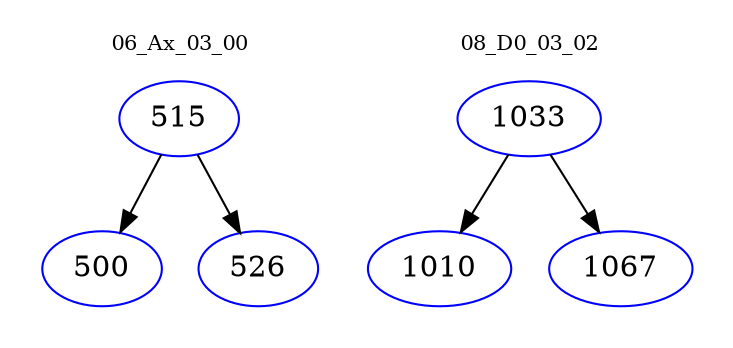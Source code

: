 digraph{
subgraph cluster_0 {
color = white
label = "06_Ax_03_00";
fontsize=10;
T0_515 [label="515", color="blue"]
T0_515 -> T0_500 [color="black"]
T0_500 [label="500", color="blue"]
T0_515 -> T0_526 [color="black"]
T0_526 [label="526", color="blue"]
}
subgraph cluster_1 {
color = white
label = "08_D0_03_02";
fontsize=10;
T1_1033 [label="1033", color="blue"]
T1_1033 -> T1_1010 [color="black"]
T1_1010 [label="1010", color="blue"]
T1_1033 -> T1_1067 [color="black"]
T1_1067 [label="1067", color="blue"]
}
}
